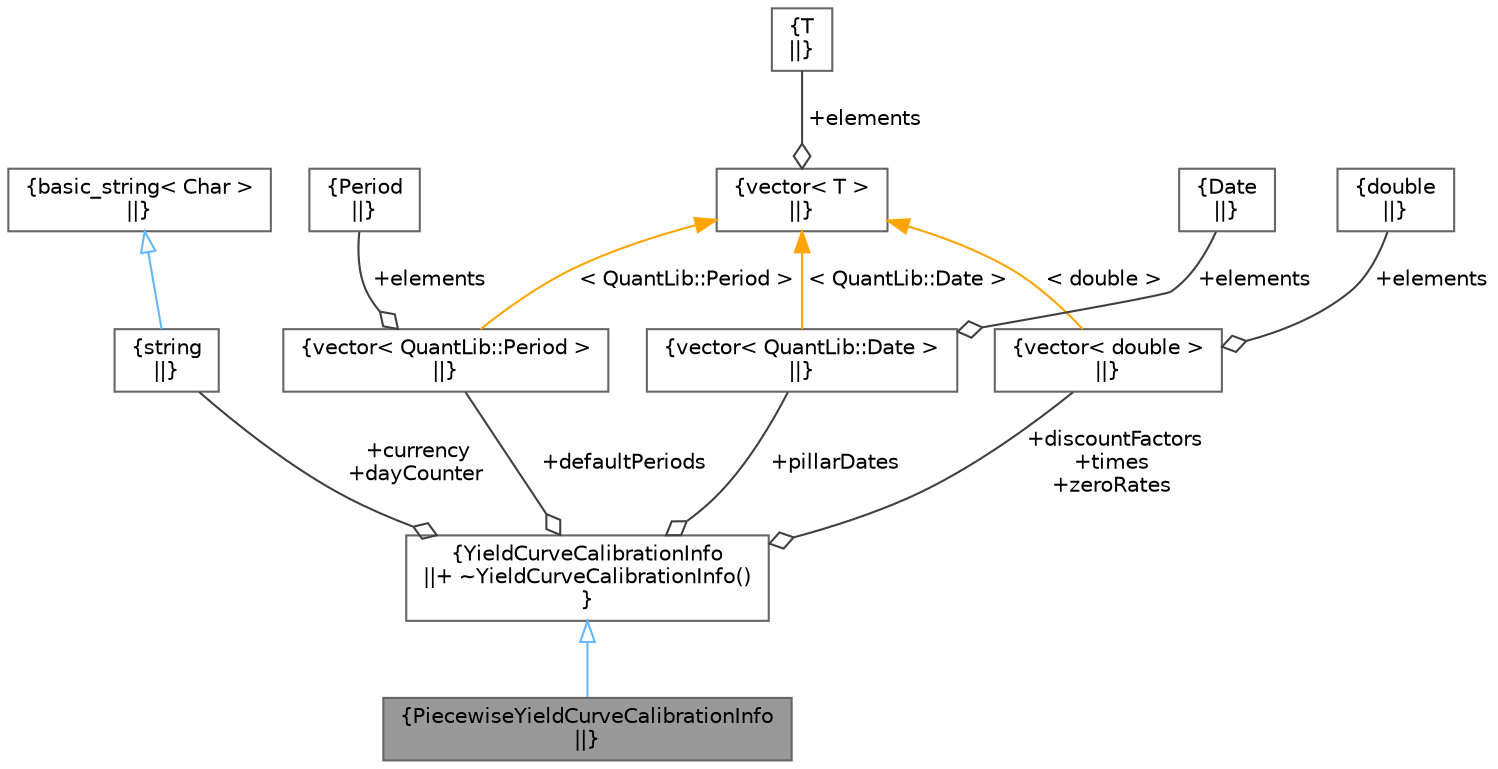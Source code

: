 digraph "PiecewiseYieldCurveCalibrationInfo"
{
 // INTERACTIVE_SVG=YES
 // LATEX_PDF_SIZE
  bgcolor="transparent";
  edge [fontname=Helvetica,fontsize=10,labelfontname=Helvetica,labelfontsize=10];
  node [fontname=Helvetica,fontsize=10,shape=box,height=0.2,width=0.4];
  Node1 [label="{PiecewiseYieldCurveCalibrationInfo\n||}",height=0.2,width=0.4,color="gray40", fillcolor="grey60", style="filled", fontcolor="black",tooltip=" "];
  Node2 -> Node1 [dir="back",color="steelblue1",style="solid",arrowtail="onormal"];
  Node2 [label="{YieldCurveCalibrationInfo\n||+ ~YieldCurveCalibrationInfo()\l}",height=0.2,width=0.4,color="gray40", fillcolor="white", style="filled",URL="$structore_1_1data_1_1_yield_curve_calibration_info.html",tooltip=" "];
  Node3 -> Node2 [color="grey25",style="solid",label=" +defaultPeriods" ,arrowhead="odiamond"];
  Node3 [label="{vector\< QuantLib::Period \>\n||}",height=0.2,width=0.4,color="gray40", fillcolor="white", style="filled",tooltip=" "];
  Node4 -> Node3 [color="grey25",style="solid",label=" +elements" ,arrowhead="odiamond"];
  Node4 [label="{Period\n||}",height=0.2,width=0.4,color="gray40", fillcolor="white", style="filled",tooltip=" "];
  Node5 -> Node3 [dir="back",color="orange",style="solid",label=" \< QuantLib::Period \>" ];
  Node5 [label="{vector\< T \>\n||}",height=0.2,width=0.4,color="gray40", fillcolor="white", style="filled",tooltip=" "];
  Node6 -> Node5 [color="grey25",style="solid",label=" +elements" ,arrowhead="odiamond"];
  Node6 [label="{T\n||}",height=0.2,width=0.4,color="gray40", fillcolor="white", style="filled",tooltip=" "];
  Node7 -> Node2 [color="grey25",style="solid",label=" +currency\n+dayCounter" ,arrowhead="odiamond"];
  Node7 [label="{string\n||}",height=0.2,width=0.4,color="gray40", fillcolor="white", style="filled",tooltip=" "];
  Node8 -> Node7 [dir="back",color="steelblue1",style="solid",arrowtail="onormal"];
  Node8 [label="{basic_string\< Char \>\n||}",height=0.2,width=0.4,color="gray40", fillcolor="white", style="filled",tooltip=" "];
  Node9 -> Node2 [color="grey25",style="solid",label=" +pillarDates" ,arrowhead="odiamond"];
  Node9 [label="{vector\< QuantLib::Date \>\n||}",height=0.2,width=0.4,color="gray40", fillcolor="white", style="filled",tooltip=" "];
  Node10 -> Node9 [color="grey25",style="solid",label=" +elements" ,arrowhead="odiamond"];
  Node10 [label="{Date\n||}",height=0.2,width=0.4,color="gray40", fillcolor="white", style="filled",tooltip=" "];
  Node5 -> Node9 [dir="back",color="orange",style="solid",label=" \< QuantLib::Date \>" ];
  Node11 -> Node2 [color="grey25",style="solid",label=" +discountFactors\n+times\n+zeroRates" ,arrowhead="odiamond"];
  Node11 [label="{vector\< double \>\n||}",height=0.2,width=0.4,color="gray40", fillcolor="white", style="filled",tooltip=" "];
  Node12 -> Node11 [color="grey25",style="solid",label=" +elements" ,arrowhead="odiamond"];
  Node12 [label="{double\n||}",height=0.2,width=0.4,color="gray40", fillcolor="white", style="filled",tooltip=" "];
  Node5 -> Node11 [dir="back",color="orange",style="solid",label=" \< double \>" ];
}
